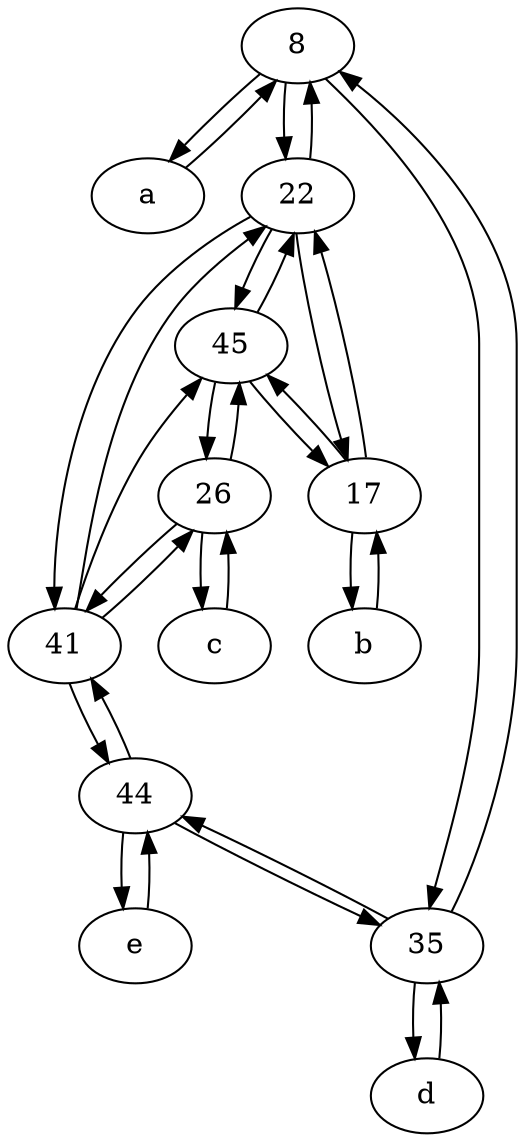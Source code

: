 digraph  {
	8;
	a [pos="40,10!"];
	e [pos="30,50!"];
	22;
	26;
	c [pos="20,10!"];
	d [pos="20,30!"];
	b [pos="50,20!"];
	17;
	44;
	41;
	45;
	35;
	17 -> 22;
	35 -> d;
	44 -> 35;
	41 -> 44;
	8 -> 22;
	8 -> a;
	35 -> 44;
	45 -> 22;
	17 -> 45;
	41 -> 22;
	41 -> 45;
	22 -> 8;
	17 -> b;
	45 -> 26;
	8 -> 35;
	22 -> 17;
	35 -> 8;
	41 -> 26;
	d -> 35;
	26 -> c;
	c -> 26;
	e -> 44;
	22 -> 45;
	22 -> 41;
	44 -> 41;
	44 -> e;
	45 -> 17;
	26 -> 45;
	26 -> 41;
	a -> 8;
	b -> 17;

	}
